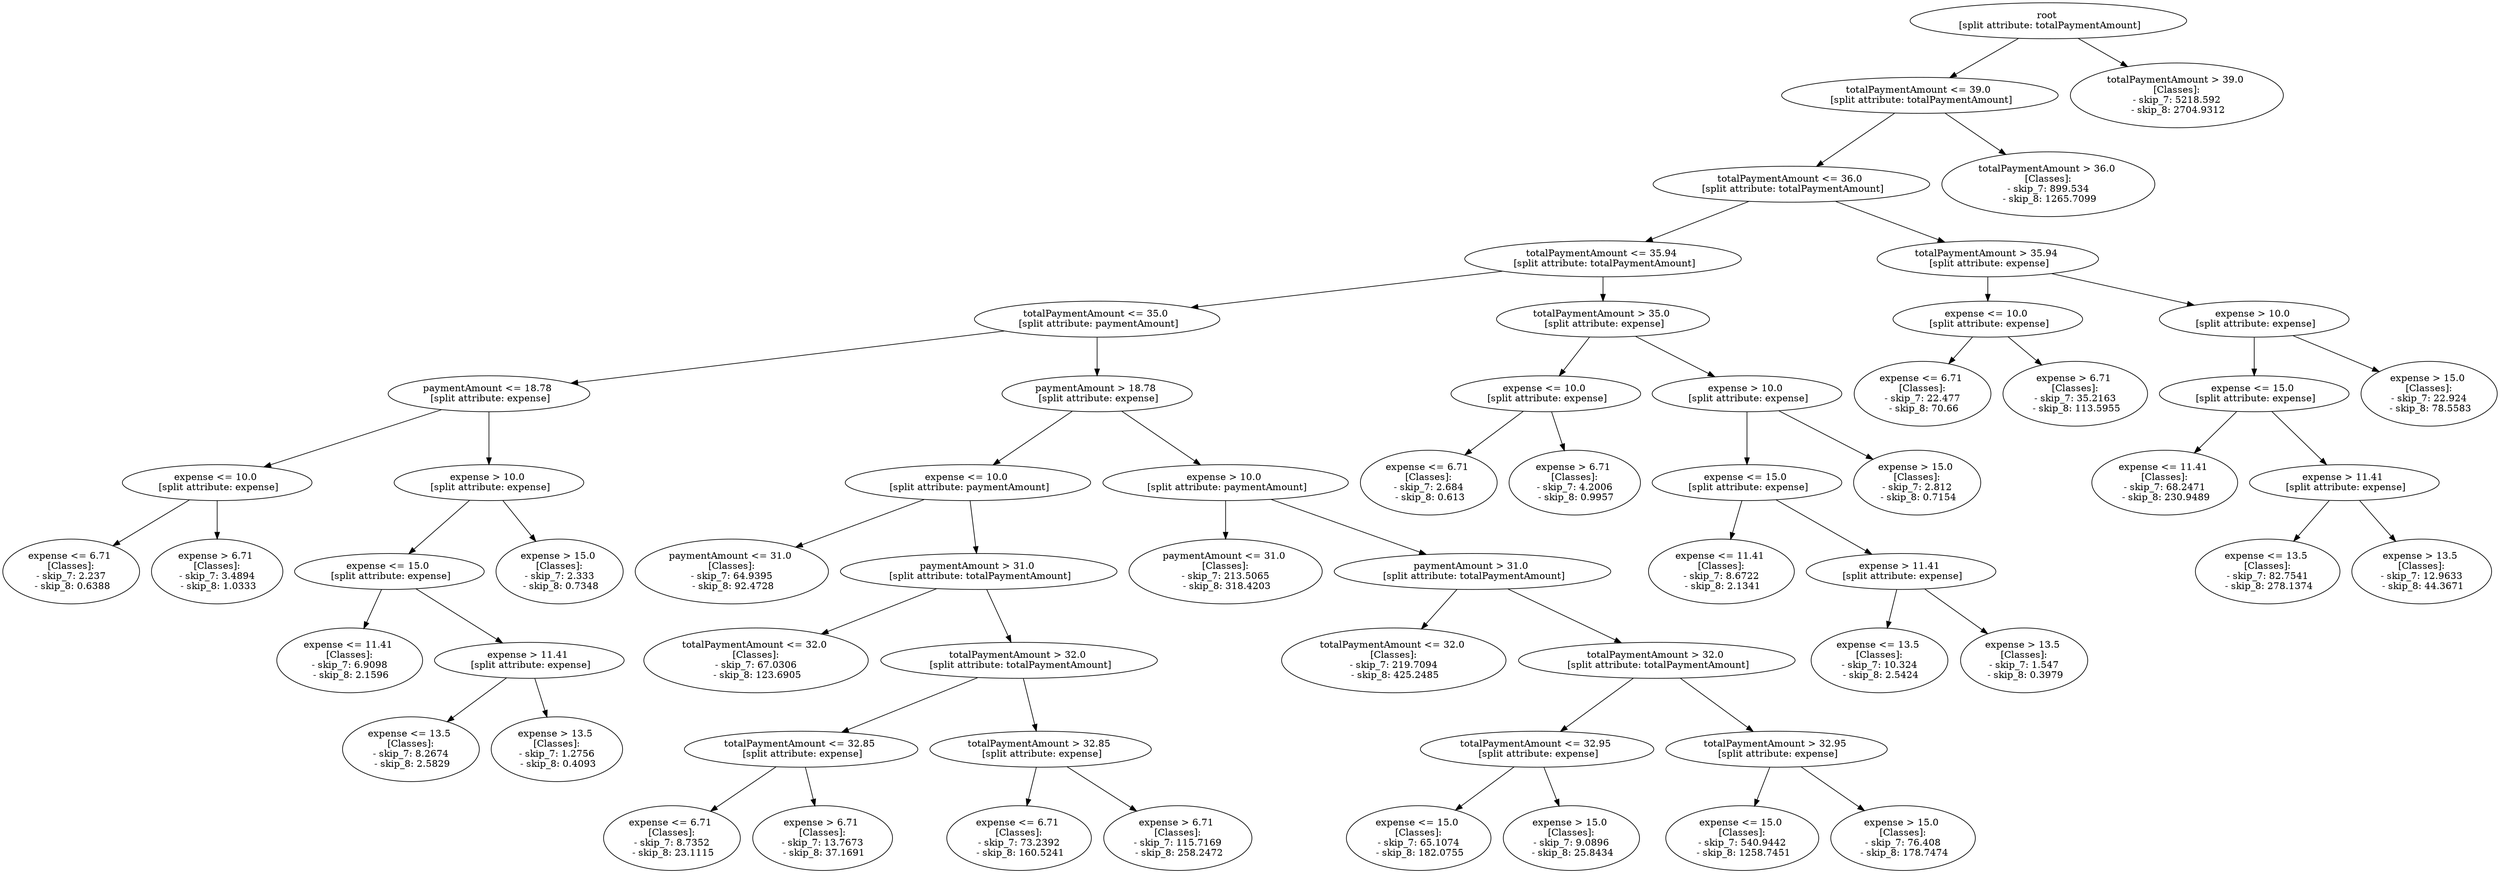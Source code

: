 // Road_Traffic_Fine_Management_Process-p_12-6
digraph "Road_Traffic_Fine_Management_Process-p_12-6" {
	"f737135e-f4e7-453f-aa76-ac19cbebd603" [label="root 
 [split attribute: totalPaymentAmount]"]
	"7ef84cbc-8250-4bce-8621-ce90e26ed874" [label="totalPaymentAmount <= 39.0 
 [split attribute: totalPaymentAmount]"]
	"f737135e-f4e7-453f-aa76-ac19cbebd603" -> "7ef84cbc-8250-4bce-8621-ce90e26ed874"
	"a025eae7-690e-4c0e-858a-6225e2f794d6" [label="totalPaymentAmount <= 36.0 
 [split attribute: totalPaymentAmount]"]
	"7ef84cbc-8250-4bce-8621-ce90e26ed874" -> "a025eae7-690e-4c0e-858a-6225e2f794d6"
	"b9f4031e-d439-4193-a368-5b843df3286c" [label="totalPaymentAmount <= 35.94 
 [split attribute: totalPaymentAmount]"]
	"a025eae7-690e-4c0e-858a-6225e2f794d6" -> "b9f4031e-d439-4193-a368-5b843df3286c"
	"1d3b3320-6e8c-4777-a5e5-2ccb58d17396" [label="totalPaymentAmount <= 35.0 
 [split attribute: paymentAmount]"]
	"b9f4031e-d439-4193-a368-5b843df3286c" -> "1d3b3320-6e8c-4777-a5e5-2ccb58d17396"
	"2cdb08af-34be-4fbd-ba81-845b41349ff1" [label="paymentAmount <= 18.78 
 [split attribute: expense]"]
	"1d3b3320-6e8c-4777-a5e5-2ccb58d17396" -> "2cdb08af-34be-4fbd-ba81-845b41349ff1"
	"b189697c-70df-4d91-ad1d-2452fa991369" [label="expense <= 10.0 
 [split attribute: expense]"]
	"2cdb08af-34be-4fbd-ba81-845b41349ff1" -> "b189697c-70df-4d91-ad1d-2452fa991369"
	"b5744640-9120-44f4-8370-a8e91af98f24" [label="expense <= 6.71 
 [Classes]: 
 - skip_7: 2.237 
 - skip_8: 0.6388"]
	"b189697c-70df-4d91-ad1d-2452fa991369" -> "b5744640-9120-44f4-8370-a8e91af98f24"
	"18d2092b-f3b9-4b95-ba66-61c9f85a4da7" [label="expense > 6.71 
 [Classes]: 
 - skip_7: 3.4894 
 - skip_8: 1.0333"]
	"b189697c-70df-4d91-ad1d-2452fa991369" -> "18d2092b-f3b9-4b95-ba66-61c9f85a4da7"
	"0370dd0b-4c3c-41f2-ab29-eb8f1fab4e85" [label="expense > 10.0 
 [split attribute: expense]"]
	"2cdb08af-34be-4fbd-ba81-845b41349ff1" -> "0370dd0b-4c3c-41f2-ab29-eb8f1fab4e85"
	"6b0de508-9590-47f6-a1e5-5204b0bb4d8b" [label="expense <= 15.0 
 [split attribute: expense]"]
	"0370dd0b-4c3c-41f2-ab29-eb8f1fab4e85" -> "6b0de508-9590-47f6-a1e5-5204b0bb4d8b"
	"9a96b250-f2f3-4774-95b3-37710e30de84" [label="expense <= 11.41 
 [Classes]: 
 - skip_7: 6.9098 
 - skip_8: 2.1596"]
	"6b0de508-9590-47f6-a1e5-5204b0bb4d8b" -> "9a96b250-f2f3-4774-95b3-37710e30de84"
	"484e0be0-9cb2-486a-b62e-dbb5fac7eaa7" [label="expense > 11.41 
 [split attribute: expense]"]
	"6b0de508-9590-47f6-a1e5-5204b0bb4d8b" -> "484e0be0-9cb2-486a-b62e-dbb5fac7eaa7"
	"4e11f90e-75ea-40e1-afdc-b97e8e1c7925" [label="expense <= 13.5 
 [Classes]: 
 - skip_7: 8.2674 
 - skip_8: 2.5829"]
	"484e0be0-9cb2-486a-b62e-dbb5fac7eaa7" -> "4e11f90e-75ea-40e1-afdc-b97e8e1c7925"
	"26f3caea-6c26-4c14-8a47-1cf659803e45" [label="expense > 13.5 
 [Classes]: 
 - skip_7: 1.2756 
 - skip_8: 0.4093"]
	"484e0be0-9cb2-486a-b62e-dbb5fac7eaa7" -> "26f3caea-6c26-4c14-8a47-1cf659803e45"
	"bd73709f-43e6-4d73-a13e-630affb81f94" [label="expense > 15.0 
 [Classes]: 
 - skip_7: 2.333 
 - skip_8: 0.7348"]
	"0370dd0b-4c3c-41f2-ab29-eb8f1fab4e85" -> "bd73709f-43e6-4d73-a13e-630affb81f94"
	"d2dc1694-04c0-4823-b9d6-1549743f0ccb" [label="paymentAmount > 18.78 
 [split attribute: expense]"]
	"1d3b3320-6e8c-4777-a5e5-2ccb58d17396" -> "d2dc1694-04c0-4823-b9d6-1549743f0ccb"
	"19de2fd4-f0d5-4455-97c0-b7c916462fbd" [label="expense <= 10.0 
 [split attribute: paymentAmount]"]
	"d2dc1694-04c0-4823-b9d6-1549743f0ccb" -> "19de2fd4-f0d5-4455-97c0-b7c916462fbd"
	"a74a649d-d735-42cb-b453-1f3649e113b3" [label="paymentAmount <= 31.0 
 [Classes]: 
 - skip_7: 64.9395 
 - skip_8: 92.4728"]
	"19de2fd4-f0d5-4455-97c0-b7c916462fbd" -> "a74a649d-d735-42cb-b453-1f3649e113b3"
	"e5f63fb2-e172-4799-a1e0-5918e3a8105d" [label="paymentAmount > 31.0 
 [split attribute: totalPaymentAmount]"]
	"19de2fd4-f0d5-4455-97c0-b7c916462fbd" -> "e5f63fb2-e172-4799-a1e0-5918e3a8105d"
	"46e04a8f-1e18-4ec3-818f-e15833f44ca2" [label="totalPaymentAmount <= 32.0 
 [Classes]: 
 - skip_7: 67.0306 
 - skip_8: 123.6905"]
	"e5f63fb2-e172-4799-a1e0-5918e3a8105d" -> "46e04a8f-1e18-4ec3-818f-e15833f44ca2"
	"32fe2cae-6915-46c2-9c0d-afd00fe1cf33" [label="totalPaymentAmount > 32.0 
 [split attribute: totalPaymentAmount]"]
	"e5f63fb2-e172-4799-a1e0-5918e3a8105d" -> "32fe2cae-6915-46c2-9c0d-afd00fe1cf33"
	"a9c0c4f7-db76-4072-a888-0fcff602d0aa" [label="totalPaymentAmount <= 32.85 
 [split attribute: expense]"]
	"32fe2cae-6915-46c2-9c0d-afd00fe1cf33" -> "a9c0c4f7-db76-4072-a888-0fcff602d0aa"
	"c060f42d-b93d-45a2-b036-4ff2e528c2d2" [label="expense <= 6.71 
 [Classes]: 
 - skip_7: 8.7352 
 - skip_8: 23.1115"]
	"a9c0c4f7-db76-4072-a888-0fcff602d0aa" -> "c060f42d-b93d-45a2-b036-4ff2e528c2d2"
	"31a45f60-ddab-4ffb-97df-78e2ae467a7d" [label="expense > 6.71 
 [Classes]: 
 - skip_7: 13.7673 
 - skip_8: 37.1691"]
	"a9c0c4f7-db76-4072-a888-0fcff602d0aa" -> "31a45f60-ddab-4ffb-97df-78e2ae467a7d"
	"1b8404de-c2e1-4e99-a7b9-c92610641ec3" [label="totalPaymentAmount > 32.85 
 [split attribute: expense]"]
	"32fe2cae-6915-46c2-9c0d-afd00fe1cf33" -> "1b8404de-c2e1-4e99-a7b9-c92610641ec3"
	"9803dfbd-823f-4a8a-a5ba-1ac6c9fc50bc" [label="expense <= 6.71 
 [Classes]: 
 - skip_7: 73.2392 
 - skip_8: 160.5241"]
	"1b8404de-c2e1-4e99-a7b9-c92610641ec3" -> "9803dfbd-823f-4a8a-a5ba-1ac6c9fc50bc"
	"8131bc17-12b5-4b9c-9ff9-e73f11d02774" [label="expense > 6.71 
 [Classes]: 
 - skip_7: 115.7169 
 - skip_8: 258.2472"]
	"1b8404de-c2e1-4e99-a7b9-c92610641ec3" -> "8131bc17-12b5-4b9c-9ff9-e73f11d02774"
	"727ccb2b-d4d5-4adf-8a99-4811a7ef34f0" [label="expense > 10.0 
 [split attribute: paymentAmount]"]
	"d2dc1694-04c0-4823-b9d6-1549743f0ccb" -> "727ccb2b-d4d5-4adf-8a99-4811a7ef34f0"
	"347f360f-90a7-4b42-95ab-4b03c8fc7153" [label="paymentAmount <= 31.0 
 [Classes]: 
 - skip_7: 213.5065 
 - skip_8: 318.4203"]
	"727ccb2b-d4d5-4adf-8a99-4811a7ef34f0" -> "347f360f-90a7-4b42-95ab-4b03c8fc7153"
	"11cc4864-4148-4112-85a4-c409c9f03d1b" [label="paymentAmount > 31.0 
 [split attribute: totalPaymentAmount]"]
	"727ccb2b-d4d5-4adf-8a99-4811a7ef34f0" -> "11cc4864-4148-4112-85a4-c409c9f03d1b"
	"05c8fbd5-59cd-475c-8224-f810b6677c13" [label="totalPaymentAmount <= 32.0 
 [Classes]: 
 - skip_7: 219.7094 
 - skip_8: 425.2485"]
	"11cc4864-4148-4112-85a4-c409c9f03d1b" -> "05c8fbd5-59cd-475c-8224-f810b6677c13"
	"34a2448d-1e9b-408f-a29a-255ec838fbe5" [label="totalPaymentAmount > 32.0 
 [split attribute: totalPaymentAmount]"]
	"11cc4864-4148-4112-85a4-c409c9f03d1b" -> "34a2448d-1e9b-408f-a29a-255ec838fbe5"
	"4f506b0e-cf43-4c4e-b0bf-da5a7b4ee51b" [label="totalPaymentAmount <= 32.95 
 [split attribute: expense]"]
	"34a2448d-1e9b-408f-a29a-255ec838fbe5" -> "4f506b0e-cf43-4c4e-b0bf-da5a7b4ee51b"
	"b9774ac1-fd5a-426d-bae0-83e79134a7c8" [label="expense <= 15.0 
 [Classes]: 
 - skip_7: 65.1074 
 - skip_8: 182.0755"]
	"4f506b0e-cf43-4c4e-b0bf-da5a7b4ee51b" -> "b9774ac1-fd5a-426d-bae0-83e79134a7c8"
	"e132befa-7830-4662-98fb-d0b2c55282a7" [label="expense > 15.0 
 [Classes]: 
 - skip_7: 9.0896 
 - skip_8: 25.8434"]
	"4f506b0e-cf43-4c4e-b0bf-da5a7b4ee51b" -> "e132befa-7830-4662-98fb-d0b2c55282a7"
	"2e4c06a0-835e-47c0-ba6f-b1ded7765248" [label="totalPaymentAmount > 32.95 
 [split attribute: expense]"]
	"34a2448d-1e9b-408f-a29a-255ec838fbe5" -> "2e4c06a0-835e-47c0-ba6f-b1ded7765248"
	"28983b04-a295-416a-a284-4620541acbaa" [label="expense <= 15.0 
 [Classes]: 
 - skip_7: 540.9442 
 - skip_8: 1258.7451"]
	"2e4c06a0-835e-47c0-ba6f-b1ded7765248" -> "28983b04-a295-416a-a284-4620541acbaa"
	"05a01a38-e58f-4c83-9642-b77965204035" [label="expense > 15.0 
 [Classes]: 
 - skip_7: 76.408 
 - skip_8: 178.7474"]
	"2e4c06a0-835e-47c0-ba6f-b1ded7765248" -> "05a01a38-e58f-4c83-9642-b77965204035"
	"81bdb658-9add-4d88-b00c-ea55c2b9b07c" [label="totalPaymentAmount > 35.0 
 [split attribute: expense]"]
	"b9f4031e-d439-4193-a368-5b843df3286c" -> "81bdb658-9add-4d88-b00c-ea55c2b9b07c"
	"42fb1850-7835-4eab-b961-4f3453c14bcc" [label="expense <= 10.0 
 [split attribute: expense]"]
	"81bdb658-9add-4d88-b00c-ea55c2b9b07c" -> "42fb1850-7835-4eab-b961-4f3453c14bcc"
	"a39ca21e-3b24-4867-af63-63c0cfcf3577" [label="expense <= 6.71 
 [Classes]: 
 - skip_7: 2.684 
 - skip_8: 0.613"]
	"42fb1850-7835-4eab-b961-4f3453c14bcc" -> "a39ca21e-3b24-4867-af63-63c0cfcf3577"
	"a334d2eb-30f3-4357-8661-8bfa30e0fdd0" [label="expense > 6.71 
 [Classes]: 
 - skip_7: 4.2006 
 - skip_8: 0.9957"]
	"42fb1850-7835-4eab-b961-4f3453c14bcc" -> "a334d2eb-30f3-4357-8661-8bfa30e0fdd0"
	"5733a31f-c4d6-44cd-aca8-fc3749c50414" [label="expense > 10.0 
 [split attribute: expense]"]
	"81bdb658-9add-4d88-b00c-ea55c2b9b07c" -> "5733a31f-c4d6-44cd-aca8-fc3749c50414"
	"fef1e426-f78a-4511-8dec-c3243ed25519" [label="expense <= 15.0 
 [split attribute: expense]"]
	"5733a31f-c4d6-44cd-aca8-fc3749c50414" -> "fef1e426-f78a-4511-8dec-c3243ed25519"
	"bdcbfd66-abec-4ad4-8f79-c0b5003dd335" [label="expense <= 11.41 
 [Classes]: 
 - skip_7: 8.6722 
 - skip_8: 2.1341"]
	"fef1e426-f78a-4511-8dec-c3243ed25519" -> "bdcbfd66-abec-4ad4-8f79-c0b5003dd335"
	"627ca24a-2240-4860-a8dd-5a971a13d7f6" [label="expense > 11.41 
 [split attribute: expense]"]
	"fef1e426-f78a-4511-8dec-c3243ed25519" -> "627ca24a-2240-4860-a8dd-5a971a13d7f6"
	"9275d17b-54af-47bf-9596-674ed10e26b9" [label="expense <= 13.5 
 [Classes]: 
 - skip_7: 10.324 
 - skip_8: 2.5424"]
	"627ca24a-2240-4860-a8dd-5a971a13d7f6" -> "9275d17b-54af-47bf-9596-674ed10e26b9"
	"0c5e60a3-810c-4c4c-b2ec-3a7f93e312f5" [label="expense > 13.5 
 [Classes]: 
 - skip_7: 1.547 
 - skip_8: 0.3979"]
	"627ca24a-2240-4860-a8dd-5a971a13d7f6" -> "0c5e60a3-810c-4c4c-b2ec-3a7f93e312f5"
	"08b214ce-f055-41a9-88a8-d7b043ded554" [label="expense > 15.0 
 [Classes]: 
 - skip_7: 2.812 
 - skip_8: 0.7154"]
	"5733a31f-c4d6-44cd-aca8-fc3749c50414" -> "08b214ce-f055-41a9-88a8-d7b043ded554"
	"9b1ee7f9-3142-493d-b8c0-cc94353060f7" [label="totalPaymentAmount > 35.94 
 [split attribute: expense]"]
	"a025eae7-690e-4c0e-858a-6225e2f794d6" -> "9b1ee7f9-3142-493d-b8c0-cc94353060f7"
	"91ea2d68-7e0e-4cd3-ba71-16fa14b44258" [label="expense <= 10.0 
 [split attribute: expense]"]
	"9b1ee7f9-3142-493d-b8c0-cc94353060f7" -> "91ea2d68-7e0e-4cd3-ba71-16fa14b44258"
	"bddc73d0-d20c-4cca-b65b-e04848ae8766" [label="expense <= 6.71 
 [Classes]: 
 - skip_7: 22.477 
 - skip_8: 70.66"]
	"91ea2d68-7e0e-4cd3-ba71-16fa14b44258" -> "bddc73d0-d20c-4cca-b65b-e04848ae8766"
	"b3bb28e9-56ef-4a50-ae21-21a7a6099584" [label="expense > 6.71 
 [Classes]: 
 - skip_7: 35.2163 
 - skip_8: 113.5955"]
	"91ea2d68-7e0e-4cd3-ba71-16fa14b44258" -> "b3bb28e9-56ef-4a50-ae21-21a7a6099584"
	"df59299d-663c-4cb8-8abb-0a76810f8112" [label="expense > 10.0 
 [split attribute: expense]"]
	"9b1ee7f9-3142-493d-b8c0-cc94353060f7" -> "df59299d-663c-4cb8-8abb-0a76810f8112"
	"77844e7f-ed42-4fe3-92a8-ce9740d6f12a" [label="expense <= 15.0 
 [split attribute: expense]"]
	"df59299d-663c-4cb8-8abb-0a76810f8112" -> "77844e7f-ed42-4fe3-92a8-ce9740d6f12a"
	"6eca9ba4-afa2-4a80-8aef-285700baa34f" [label="expense <= 11.41 
 [Classes]: 
 - skip_7: 68.2471 
 - skip_8: 230.9489"]
	"77844e7f-ed42-4fe3-92a8-ce9740d6f12a" -> "6eca9ba4-afa2-4a80-8aef-285700baa34f"
	"0539a8db-5d66-4686-9b30-b2060fcb3046" [label="expense > 11.41 
 [split attribute: expense]"]
	"77844e7f-ed42-4fe3-92a8-ce9740d6f12a" -> "0539a8db-5d66-4686-9b30-b2060fcb3046"
	"d42ab814-0fae-42cb-b612-fcfa6281a82e" [label="expense <= 13.5 
 [Classes]: 
 - skip_7: 82.7541 
 - skip_8: 278.1374"]
	"0539a8db-5d66-4686-9b30-b2060fcb3046" -> "d42ab814-0fae-42cb-b612-fcfa6281a82e"
	"ec3523c2-ed8c-4ec0-ab3d-991c155c7e8d" [label="expense > 13.5 
 [Classes]: 
 - skip_7: 12.9633 
 - skip_8: 44.3671"]
	"0539a8db-5d66-4686-9b30-b2060fcb3046" -> "ec3523c2-ed8c-4ec0-ab3d-991c155c7e8d"
	"b93c0a6d-ed53-4c72-b148-ea1a79a8ddf1" [label="expense > 15.0 
 [Classes]: 
 - skip_7: 22.924 
 - skip_8: 78.5583"]
	"df59299d-663c-4cb8-8abb-0a76810f8112" -> "b93c0a6d-ed53-4c72-b148-ea1a79a8ddf1"
	"b84412f3-6dfb-4ecb-b71a-85e6008332c4" [label="totalPaymentAmount > 36.0 
 [Classes]: 
 - skip_7: 899.534 
 - skip_8: 1265.7099"]
	"7ef84cbc-8250-4bce-8621-ce90e26ed874" -> "b84412f3-6dfb-4ecb-b71a-85e6008332c4"
	"aa2a9d41-4540-4a76-8434-5e0e23a5ced4" [label="totalPaymentAmount > 39.0 
 [Classes]: 
 - skip_7: 5218.592 
 - skip_8: 2704.9312"]
	"f737135e-f4e7-453f-aa76-ac19cbebd603" -> "aa2a9d41-4540-4a76-8434-5e0e23a5ced4"
}
